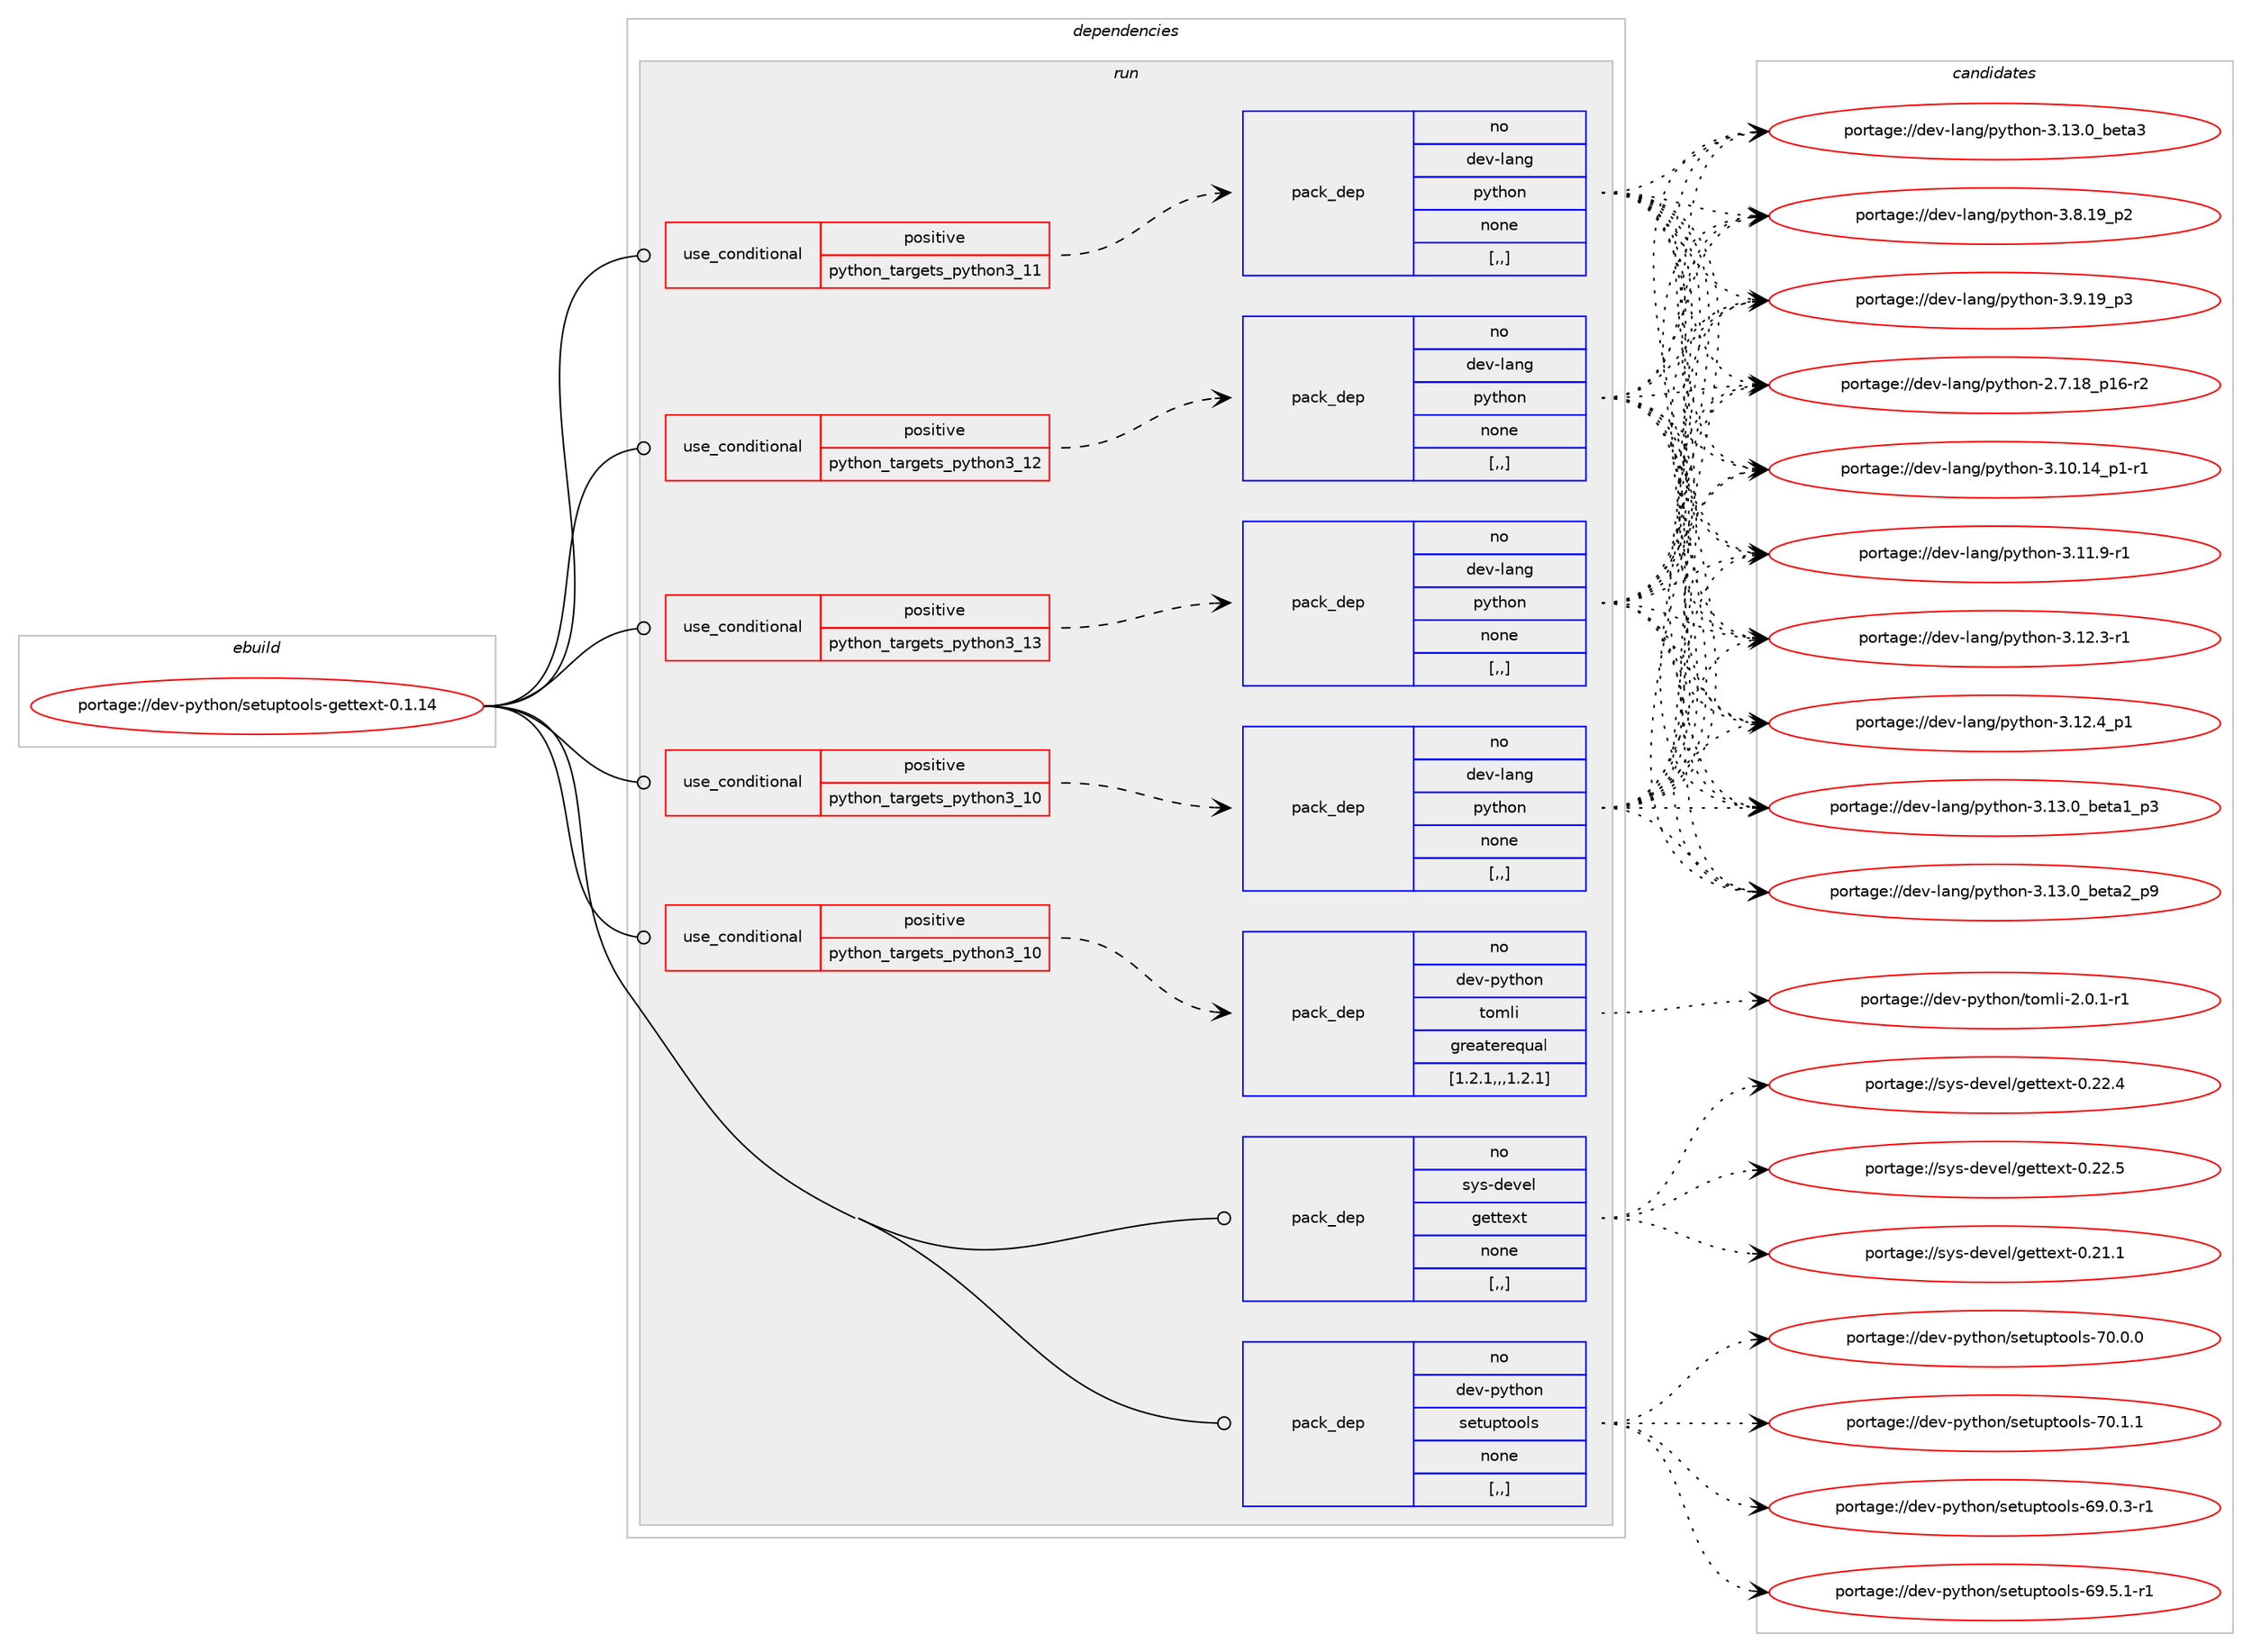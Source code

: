 digraph prolog {

# *************
# Graph options
# *************

newrank=true;
concentrate=true;
compound=true;
graph [rankdir=LR,fontname=Helvetica,fontsize=10,ranksep=1.5];#, ranksep=2.5, nodesep=0.2];
edge  [arrowhead=vee];
node  [fontname=Helvetica,fontsize=10];

# **********
# The ebuild
# **********

subgraph cluster_leftcol {
color=gray;
rank=same;
label=<<i>ebuild</i>>;
id [label="portage://dev-python/setuptools-gettext-0.1.14", color=red, width=4, href="../dev-python/setuptools-gettext-0.1.14.svg"];
}

# ****************
# The dependencies
# ****************

subgraph cluster_midcol {
color=gray;
label=<<i>dependencies</i>>;
subgraph cluster_compile {
fillcolor="#eeeeee";
style=filled;
label=<<i>compile</i>>;
}
subgraph cluster_compileandrun {
fillcolor="#eeeeee";
style=filled;
label=<<i>compile and run</i>>;
}
subgraph cluster_run {
fillcolor="#eeeeee";
style=filled;
label=<<i>run</i>>;
subgraph cond38201 {
dependency158962 [label=<<TABLE BORDER="0" CELLBORDER="1" CELLSPACING="0" CELLPADDING="4"><TR><TD ROWSPAN="3" CELLPADDING="10">use_conditional</TD></TR><TR><TD>positive</TD></TR><TR><TD>python_targets_python3_10</TD></TR></TABLE>>, shape=none, color=red];
subgraph pack119523 {
dependency158963 [label=<<TABLE BORDER="0" CELLBORDER="1" CELLSPACING="0" CELLPADDING="4" WIDTH="220"><TR><TD ROWSPAN="6" CELLPADDING="30">pack_dep</TD></TR><TR><TD WIDTH="110">no</TD></TR><TR><TD>dev-lang</TD></TR><TR><TD>python</TD></TR><TR><TD>none</TD></TR><TR><TD>[,,]</TD></TR></TABLE>>, shape=none, color=blue];
}
dependency158962:e -> dependency158963:w [weight=20,style="dashed",arrowhead="vee"];
}
id:e -> dependency158962:w [weight=20,style="solid",arrowhead="odot"];
subgraph cond38202 {
dependency158964 [label=<<TABLE BORDER="0" CELLBORDER="1" CELLSPACING="0" CELLPADDING="4"><TR><TD ROWSPAN="3" CELLPADDING="10">use_conditional</TD></TR><TR><TD>positive</TD></TR><TR><TD>python_targets_python3_10</TD></TR></TABLE>>, shape=none, color=red];
subgraph pack119524 {
dependency158965 [label=<<TABLE BORDER="0" CELLBORDER="1" CELLSPACING="0" CELLPADDING="4" WIDTH="220"><TR><TD ROWSPAN="6" CELLPADDING="30">pack_dep</TD></TR><TR><TD WIDTH="110">no</TD></TR><TR><TD>dev-python</TD></TR><TR><TD>tomli</TD></TR><TR><TD>greaterequal</TD></TR><TR><TD>[1.2.1,,,1.2.1]</TD></TR></TABLE>>, shape=none, color=blue];
}
dependency158964:e -> dependency158965:w [weight=20,style="dashed",arrowhead="vee"];
}
id:e -> dependency158964:w [weight=20,style="solid",arrowhead="odot"];
subgraph cond38203 {
dependency158966 [label=<<TABLE BORDER="0" CELLBORDER="1" CELLSPACING="0" CELLPADDING="4"><TR><TD ROWSPAN="3" CELLPADDING="10">use_conditional</TD></TR><TR><TD>positive</TD></TR><TR><TD>python_targets_python3_11</TD></TR></TABLE>>, shape=none, color=red];
subgraph pack119525 {
dependency158967 [label=<<TABLE BORDER="0" CELLBORDER="1" CELLSPACING="0" CELLPADDING="4" WIDTH="220"><TR><TD ROWSPAN="6" CELLPADDING="30">pack_dep</TD></TR><TR><TD WIDTH="110">no</TD></TR><TR><TD>dev-lang</TD></TR><TR><TD>python</TD></TR><TR><TD>none</TD></TR><TR><TD>[,,]</TD></TR></TABLE>>, shape=none, color=blue];
}
dependency158966:e -> dependency158967:w [weight=20,style="dashed",arrowhead="vee"];
}
id:e -> dependency158966:w [weight=20,style="solid",arrowhead="odot"];
subgraph cond38204 {
dependency158968 [label=<<TABLE BORDER="0" CELLBORDER="1" CELLSPACING="0" CELLPADDING="4"><TR><TD ROWSPAN="3" CELLPADDING="10">use_conditional</TD></TR><TR><TD>positive</TD></TR><TR><TD>python_targets_python3_12</TD></TR></TABLE>>, shape=none, color=red];
subgraph pack119526 {
dependency158969 [label=<<TABLE BORDER="0" CELLBORDER="1" CELLSPACING="0" CELLPADDING="4" WIDTH="220"><TR><TD ROWSPAN="6" CELLPADDING="30">pack_dep</TD></TR><TR><TD WIDTH="110">no</TD></TR><TR><TD>dev-lang</TD></TR><TR><TD>python</TD></TR><TR><TD>none</TD></TR><TR><TD>[,,]</TD></TR></TABLE>>, shape=none, color=blue];
}
dependency158968:e -> dependency158969:w [weight=20,style="dashed",arrowhead="vee"];
}
id:e -> dependency158968:w [weight=20,style="solid",arrowhead="odot"];
subgraph cond38205 {
dependency158970 [label=<<TABLE BORDER="0" CELLBORDER="1" CELLSPACING="0" CELLPADDING="4"><TR><TD ROWSPAN="3" CELLPADDING="10">use_conditional</TD></TR><TR><TD>positive</TD></TR><TR><TD>python_targets_python3_13</TD></TR></TABLE>>, shape=none, color=red];
subgraph pack119527 {
dependency158971 [label=<<TABLE BORDER="0" CELLBORDER="1" CELLSPACING="0" CELLPADDING="4" WIDTH="220"><TR><TD ROWSPAN="6" CELLPADDING="30">pack_dep</TD></TR><TR><TD WIDTH="110">no</TD></TR><TR><TD>dev-lang</TD></TR><TR><TD>python</TD></TR><TR><TD>none</TD></TR><TR><TD>[,,]</TD></TR></TABLE>>, shape=none, color=blue];
}
dependency158970:e -> dependency158971:w [weight=20,style="dashed",arrowhead="vee"];
}
id:e -> dependency158970:w [weight=20,style="solid",arrowhead="odot"];
subgraph pack119528 {
dependency158972 [label=<<TABLE BORDER="0" CELLBORDER="1" CELLSPACING="0" CELLPADDING="4" WIDTH="220"><TR><TD ROWSPAN="6" CELLPADDING="30">pack_dep</TD></TR><TR><TD WIDTH="110">no</TD></TR><TR><TD>dev-python</TD></TR><TR><TD>setuptools</TD></TR><TR><TD>none</TD></TR><TR><TD>[,,]</TD></TR></TABLE>>, shape=none, color=blue];
}
id:e -> dependency158972:w [weight=20,style="solid",arrowhead="odot"];
subgraph pack119529 {
dependency158973 [label=<<TABLE BORDER="0" CELLBORDER="1" CELLSPACING="0" CELLPADDING="4" WIDTH="220"><TR><TD ROWSPAN="6" CELLPADDING="30">pack_dep</TD></TR><TR><TD WIDTH="110">no</TD></TR><TR><TD>sys-devel</TD></TR><TR><TD>gettext</TD></TR><TR><TD>none</TD></TR><TR><TD>[,,]</TD></TR></TABLE>>, shape=none, color=blue];
}
id:e -> dependency158973:w [weight=20,style="solid",arrowhead="odot"];
}
}

# **************
# The candidates
# **************

subgraph cluster_choices {
rank=same;
color=gray;
label=<<i>candidates</i>>;

subgraph choice119523 {
color=black;
nodesep=1;
choice100101118451089711010347112121116104111110455046554649569511249544511450 [label="portage://dev-lang/python-2.7.18_p16-r2", color=red, width=4,href="../dev-lang/python-2.7.18_p16-r2.svg"];
choice100101118451089711010347112121116104111110455146494846495295112494511449 [label="portage://dev-lang/python-3.10.14_p1-r1", color=red, width=4,href="../dev-lang/python-3.10.14_p1-r1.svg"];
choice100101118451089711010347112121116104111110455146494946574511449 [label="portage://dev-lang/python-3.11.9-r1", color=red, width=4,href="../dev-lang/python-3.11.9-r1.svg"];
choice100101118451089711010347112121116104111110455146495046514511449 [label="portage://dev-lang/python-3.12.3-r1", color=red, width=4,href="../dev-lang/python-3.12.3-r1.svg"];
choice100101118451089711010347112121116104111110455146495046529511249 [label="portage://dev-lang/python-3.12.4_p1", color=red, width=4,href="../dev-lang/python-3.12.4_p1.svg"];
choice10010111845108971101034711212111610411111045514649514648959810111697499511251 [label="portage://dev-lang/python-3.13.0_beta1_p3", color=red, width=4,href="../dev-lang/python-3.13.0_beta1_p3.svg"];
choice10010111845108971101034711212111610411111045514649514648959810111697509511257 [label="portage://dev-lang/python-3.13.0_beta2_p9", color=red, width=4,href="../dev-lang/python-3.13.0_beta2_p9.svg"];
choice1001011184510897110103471121211161041111104551464951464895981011169751 [label="portage://dev-lang/python-3.13.0_beta3", color=red, width=4,href="../dev-lang/python-3.13.0_beta3.svg"];
choice100101118451089711010347112121116104111110455146564649579511250 [label="portage://dev-lang/python-3.8.19_p2", color=red, width=4,href="../dev-lang/python-3.8.19_p2.svg"];
choice100101118451089711010347112121116104111110455146574649579511251 [label="portage://dev-lang/python-3.9.19_p3", color=red, width=4,href="../dev-lang/python-3.9.19_p3.svg"];
dependency158963:e -> choice100101118451089711010347112121116104111110455046554649569511249544511450:w [style=dotted,weight="100"];
dependency158963:e -> choice100101118451089711010347112121116104111110455146494846495295112494511449:w [style=dotted,weight="100"];
dependency158963:e -> choice100101118451089711010347112121116104111110455146494946574511449:w [style=dotted,weight="100"];
dependency158963:e -> choice100101118451089711010347112121116104111110455146495046514511449:w [style=dotted,weight="100"];
dependency158963:e -> choice100101118451089711010347112121116104111110455146495046529511249:w [style=dotted,weight="100"];
dependency158963:e -> choice10010111845108971101034711212111610411111045514649514648959810111697499511251:w [style=dotted,weight="100"];
dependency158963:e -> choice10010111845108971101034711212111610411111045514649514648959810111697509511257:w [style=dotted,weight="100"];
dependency158963:e -> choice1001011184510897110103471121211161041111104551464951464895981011169751:w [style=dotted,weight="100"];
dependency158963:e -> choice100101118451089711010347112121116104111110455146564649579511250:w [style=dotted,weight="100"];
dependency158963:e -> choice100101118451089711010347112121116104111110455146574649579511251:w [style=dotted,weight="100"];
}
subgraph choice119524 {
color=black;
nodesep=1;
choice10010111845112121116104111110471161111091081054550464846494511449 [label="portage://dev-python/tomli-2.0.1-r1", color=red, width=4,href="../dev-python/tomli-2.0.1-r1.svg"];
dependency158965:e -> choice10010111845112121116104111110471161111091081054550464846494511449:w [style=dotted,weight="100"];
}
subgraph choice119525 {
color=black;
nodesep=1;
choice100101118451089711010347112121116104111110455046554649569511249544511450 [label="portage://dev-lang/python-2.7.18_p16-r2", color=red, width=4,href="../dev-lang/python-2.7.18_p16-r2.svg"];
choice100101118451089711010347112121116104111110455146494846495295112494511449 [label="portage://dev-lang/python-3.10.14_p1-r1", color=red, width=4,href="../dev-lang/python-3.10.14_p1-r1.svg"];
choice100101118451089711010347112121116104111110455146494946574511449 [label="portage://dev-lang/python-3.11.9-r1", color=red, width=4,href="../dev-lang/python-3.11.9-r1.svg"];
choice100101118451089711010347112121116104111110455146495046514511449 [label="portage://dev-lang/python-3.12.3-r1", color=red, width=4,href="../dev-lang/python-3.12.3-r1.svg"];
choice100101118451089711010347112121116104111110455146495046529511249 [label="portage://dev-lang/python-3.12.4_p1", color=red, width=4,href="../dev-lang/python-3.12.4_p1.svg"];
choice10010111845108971101034711212111610411111045514649514648959810111697499511251 [label="portage://dev-lang/python-3.13.0_beta1_p3", color=red, width=4,href="../dev-lang/python-3.13.0_beta1_p3.svg"];
choice10010111845108971101034711212111610411111045514649514648959810111697509511257 [label="portage://dev-lang/python-3.13.0_beta2_p9", color=red, width=4,href="../dev-lang/python-3.13.0_beta2_p9.svg"];
choice1001011184510897110103471121211161041111104551464951464895981011169751 [label="portage://dev-lang/python-3.13.0_beta3", color=red, width=4,href="../dev-lang/python-3.13.0_beta3.svg"];
choice100101118451089711010347112121116104111110455146564649579511250 [label="portage://dev-lang/python-3.8.19_p2", color=red, width=4,href="../dev-lang/python-3.8.19_p2.svg"];
choice100101118451089711010347112121116104111110455146574649579511251 [label="portage://dev-lang/python-3.9.19_p3", color=red, width=4,href="../dev-lang/python-3.9.19_p3.svg"];
dependency158967:e -> choice100101118451089711010347112121116104111110455046554649569511249544511450:w [style=dotted,weight="100"];
dependency158967:e -> choice100101118451089711010347112121116104111110455146494846495295112494511449:w [style=dotted,weight="100"];
dependency158967:e -> choice100101118451089711010347112121116104111110455146494946574511449:w [style=dotted,weight="100"];
dependency158967:e -> choice100101118451089711010347112121116104111110455146495046514511449:w [style=dotted,weight="100"];
dependency158967:e -> choice100101118451089711010347112121116104111110455146495046529511249:w [style=dotted,weight="100"];
dependency158967:e -> choice10010111845108971101034711212111610411111045514649514648959810111697499511251:w [style=dotted,weight="100"];
dependency158967:e -> choice10010111845108971101034711212111610411111045514649514648959810111697509511257:w [style=dotted,weight="100"];
dependency158967:e -> choice1001011184510897110103471121211161041111104551464951464895981011169751:w [style=dotted,weight="100"];
dependency158967:e -> choice100101118451089711010347112121116104111110455146564649579511250:w [style=dotted,weight="100"];
dependency158967:e -> choice100101118451089711010347112121116104111110455146574649579511251:w [style=dotted,weight="100"];
}
subgraph choice119526 {
color=black;
nodesep=1;
choice100101118451089711010347112121116104111110455046554649569511249544511450 [label="portage://dev-lang/python-2.7.18_p16-r2", color=red, width=4,href="../dev-lang/python-2.7.18_p16-r2.svg"];
choice100101118451089711010347112121116104111110455146494846495295112494511449 [label="portage://dev-lang/python-3.10.14_p1-r1", color=red, width=4,href="../dev-lang/python-3.10.14_p1-r1.svg"];
choice100101118451089711010347112121116104111110455146494946574511449 [label="portage://dev-lang/python-3.11.9-r1", color=red, width=4,href="../dev-lang/python-3.11.9-r1.svg"];
choice100101118451089711010347112121116104111110455146495046514511449 [label="portage://dev-lang/python-3.12.3-r1", color=red, width=4,href="../dev-lang/python-3.12.3-r1.svg"];
choice100101118451089711010347112121116104111110455146495046529511249 [label="portage://dev-lang/python-3.12.4_p1", color=red, width=4,href="../dev-lang/python-3.12.4_p1.svg"];
choice10010111845108971101034711212111610411111045514649514648959810111697499511251 [label="portage://dev-lang/python-3.13.0_beta1_p3", color=red, width=4,href="../dev-lang/python-3.13.0_beta1_p3.svg"];
choice10010111845108971101034711212111610411111045514649514648959810111697509511257 [label="portage://dev-lang/python-3.13.0_beta2_p9", color=red, width=4,href="../dev-lang/python-3.13.0_beta2_p9.svg"];
choice1001011184510897110103471121211161041111104551464951464895981011169751 [label="portage://dev-lang/python-3.13.0_beta3", color=red, width=4,href="../dev-lang/python-3.13.0_beta3.svg"];
choice100101118451089711010347112121116104111110455146564649579511250 [label="portage://dev-lang/python-3.8.19_p2", color=red, width=4,href="../dev-lang/python-3.8.19_p2.svg"];
choice100101118451089711010347112121116104111110455146574649579511251 [label="portage://dev-lang/python-3.9.19_p3", color=red, width=4,href="../dev-lang/python-3.9.19_p3.svg"];
dependency158969:e -> choice100101118451089711010347112121116104111110455046554649569511249544511450:w [style=dotted,weight="100"];
dependency158969:e -> choice100101118451089711010347112121116104111110455146494846495295112494511449:w [style=dotted,weight="100"];
dependency158969:e -> choice100101118451089711010347112121116104111110455146494946574511449:w [style=dotted,weight="100"];
dependency158969:e -> choice100101118451089711010347112121116104111110455146495046514511449:w [style=dotted,weight="100"];
dependency158969:e -> choice100101118451089711010347112121116104111110455146495046529511249:w [style=dotted,weight="100"];
dependency158969:e -> choice10010111845108971101034711212111610411111045514649514648959810111697499511251:w [style=dotted,weight="100"];
dependency158969:e -> choice10010111845108971101034711212111610411111045514649514648959810111697509511257:w [style=dotted,weight="100"];
dependency158969:e -> choice1001011184510897110103471121211161041111104551464951464895981011169751:w [style=dotted,weight="100"];
dependency158969:e -> choice100101118451089711010347112121116104111110455146564649579511250:w [style=dotted,weight="100"];
dependency158969:e -> choice100101118451089711010347112121116104111110455146574649579511251:w [style=dotted,weight="100"];
}
subgraph choice119527 {
color=black;
nodesep=1;
choice100101118451089711010347112121116104111110455046554649569511249544511450 [label="portage://dev-lang/python-2.7.18_p16-r2", color=red, width=4,href="../dev-lang/python-2.7.18_p16-r2.svg"];
choice100101118451089711010347112121116104111110455146494846495295112494511449 [label="portage://dev-lang/python-3.10.14_p1-r1", color=red, width=4,href="../dev-lang/python-3.10.14_p1-r1.svg"];
choice100101118451089711010347112121116104111110455146494946574511449 [label="portage://dev-lang/python-3.11.9-r1", color=red, width=4,href="../dev-lang/python-3.11.9-r1.svg"];
choice100101118451089711010347112121116104111110455146495046514511449 [label="portage://dev-lang/python-3.12.3-r1", color=red, width=4,href="../dev-lang/python-3.12.3-r1.svg"];
choice100101118451089711010347112121116104111110455146495046529511249 [label="portage://dev-lang/python-3.12.4_p1", color=red, width=4,href="../dev-lang/python-3.12.4_p1.svg"];
choice10010111845108971101034711212111610411111045514649514648959810111697499511251 [label="portage://dev-lang/python-3.13.0_beta1_p3", color=red, width=4,href="../dev-lang/python-3.13.0_beta1_p3.svg"];
choice10010111845108971101034711212111610411111045514649514648959810111697509511257 [label="portage://dev-lang/python-3.13.0_beta2_p9", color=red, width=4,href="../dev-lang/python-3.13.0_beta2_p9.svg"];
choice1001011184510897110103471121211161041111104551464951464895981011169751 [label="portage://dev-lang/python-3.13.0_beta3", color=red, width=4,href="../dev-lang/python-3.13.0_beta3.svg"];
choice100101118451089711010347112121116104111110455146564649579511250 [label="portage://dev-lang/python-3.8.19_p2", color=red, width=4,href="../dev-lang/python-3.8.19_p2.svg"];
choice100101118451089711010347112121116104111110455146574649579511251 [label="portage://dev-lang/python-3.9.19_p3", color=red, width=4,href="../dev-lang/python-3.9.19_p3.svg"];
dependency158971:e -> choice100101118451089711010347112121116104111110455046554649569511249544511450:w [style=dotted,weight="100"];
dependency158971:e -> choice100101118451089711010347112121116104111110455146494846495295112494511449:w [style=dotted,weight="100"];
dependency158971:e -> choice100101118451089711010347112121116104111110455146494946574511449:w [style=dotted,weight="100"];
dependency158971:e -> choice100101118451089711010347112121116104111110455146495046514511449:w [style=dotted,weight="100"];
dependency158971:e -> choice100101118451089711010347112121116104111110455146495046529511249:w [style=dotted,weight="100"];
dependency158971:e -> choice10010111845108971101034711212111610411111045514649514648959810111697499511251:w [style=dotted,weight="100"];
dependency158971:e -> choice10010111845108971101034711212111610411111045514649514648959810111697509511257:w [style=dotted,weight="100"];
dependency158971:e -> choice1001011184510897110103471121211161041111104551464951464895981011169751:w [style=dotted,weight="100"];
dependency158971:e -> choice100101118451089711010347112121116104111110455146564649579511250:w [style=dotted,weight="100"];
dependency158971:e -> choice100101118451089711010347112121116104111110455146574649579511251:w [style=dotted,weight="100"];
}
subgraph choice119528 {
color=black;
nodesep=1;
choice1001011184511212111610411111047115101116117112116111111108115455457464846514511449 [label="portage://dev-python/setuptools-69.0.3-r1", color=red, width=4,href="../dev-python/setuptools-69.0.3-r1.svg"];
choice1001011184511212111610411111047115101116117112116111111108115455457465346494511449 [label="portage://dev-python/setuptools-69.5.1-r1", color=red, width=4,href="../dev-python/setuptools-69.5.1-r1.svg"];
choice100101118451121211161041111104711510111611711211611111110811545554846484648 [label="portage://dev-python/setuptools-70.0.0", color=red, width=4,href="../dev-python/setuptools-70.0.0.svg"];
choice100101118451121211161041111104711510111611711211611111110811545554846494649 [label="portage://dev-python/setuptools-70.1.1", color=red, width=4,href="../dev-python/setuptools-70.1.1.svg"];
dependency158972:e -> choice1001011184511212111610411111047115101116117112116111111108115455457464846514511449:w [style=dotted,weight="100"];
dependency158972:e -> choice1001011184511212111610411111047115101116117112116111111108115455457465346494511449:w [style=dotted,weight="100"];
dependency158972:e -> choice100101118451121211161041111104711510111611711211611111110811545554846484648:w [style=dotted,weight="100"];
dependency158972:e -> choice100101118451121211161041111104711510111611711211611111110811545554846494649:w [style=dotted,weight="100"];
}
subgraph choice119529 {
color=black;
nodesep=1;
choice115121115451001011181011084710310111611610112011645484650494649 [label="portage://sys-devel/gettext-0.21.1", color=red, width=4,href="../sys-devel/gettext-0.21.1.svg"];
choice115121115451001011181011084710310111611610112011645484650504652 [label="portage://sys-devel/gettext-0.22.4", color=red, width=4,href="../sys-devel/gettext-0.22.4.svg"];
choice115121115451001011181011084710310111611610112011645484650504653 [label="portage://sys-devel/gettext-0.22.5", color=red, width=4,href="../sys-devel/gettext-0.22.5.svg"];
dependency158973:e -> choice115121115451001011181011084710310111611610112011645484650494649:w [style=dotted,weight="100"];
dependency158973:e -> choice115121115451001011181011084710310111611610112011645484650504652:w [style=dotted,weight="100"];
dependency158973:e -> choice115121115451001011181011084710310111611610112011645484650504653:w [style=dotted,weight="100"];
}
}

}

